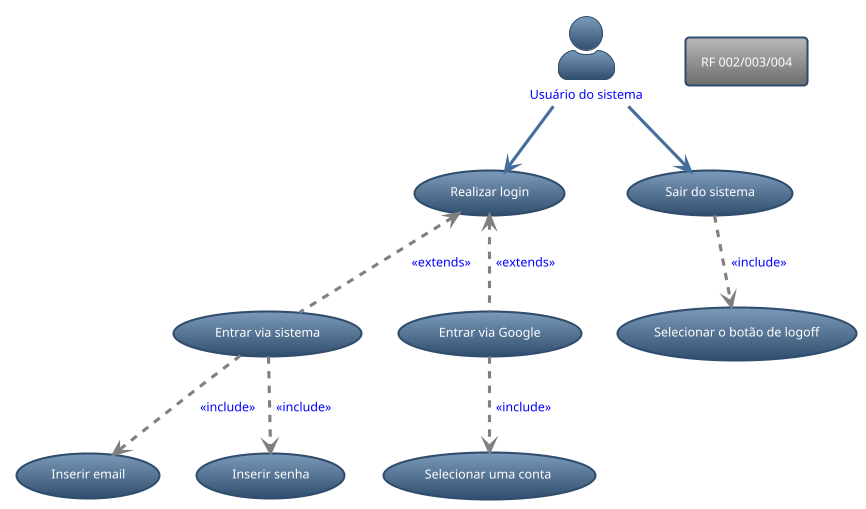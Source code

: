 @startuml RF_002 e RF_003
!theme spacelab
skinparam actorStyle awesome

:Usuário do sistema: as usuario #text:blue

rectangle requisito_funcional as "RF 002/003/004"

(Realizar login) as login

(Entrar via sistema) as sistema
(Inserir email) as email
(Inserir senha) as senha

(Entrar via Google) as google
(Selecionar uma conta ) as selecionar_conta

(Sair do sistema) as sair
(Selecionar o botão de logoff) as sair_conta

usuario --> login
usuario --> sair
sair ..> sair_conta #line:gray;text:blue : <<include>>
login <.. sistema #line:gray;text:blue : <<extends>>
login <.. google  #line:gray;text:blue : <<extends>>
google ..> selecionar_conta  #line:gray;text:blue : <<include>>
sistema ..> email #line:gray;text:blue : <<include>>
sistema ..> senha #line:gray;text:blue : <<include>>
@enduml
